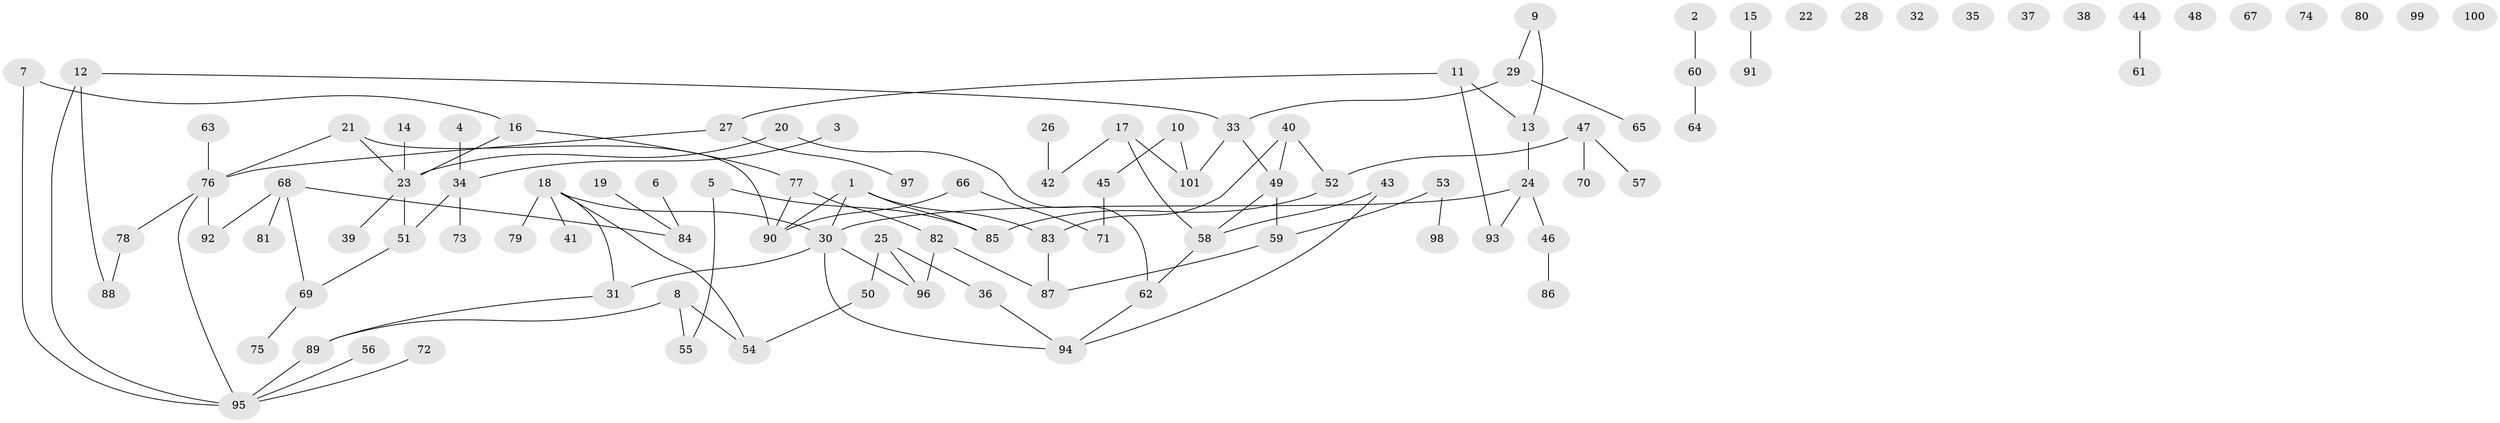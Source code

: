 // coarse degree distribution, {1: 0.3, 0: 0.375, 4: 0.175, 2: 0.05, 13: 0.025, 3: 0.025, 5: 0.05}
// Generated by graph-tools (version 1.1) at 2025/43/03/04/25 21:43:13]
// undirected, 101 vertices, 108 edges
graph export_dot {
graph [start="1"]
  node [color=gray90,style=filled];
  1;
  2;
  3;
  4;
  5;
  6;
  7;
  8;
  9;
  10;
  11;
  12;
  13;
  14;
  15;
  16;
  17;
  18;
  19;
  20;
  21;
  22;
  23;
  24;
  25;
  26;
  27;
  28;
  29;
  30;
  31;
  32;
  33;
  34;
  35;
  36;
  37;
  38;
  39;
  40;
  41;
  42;
  43;
  44;
  45;
  46;
  47;
  48;
  49;
  50;
  51;
  52;
  53;
  54;
  55;
  56;
  57;
  58;
  59;
  60;
  61;
  62;
  63;
  64;
  65;
  66;
  67;
  68;
  69;
  70;
  71;
  72;
  73;
  74;
  75;
  76;
  77;
  78;
  79;
  80;
  81;
  82;
  83;
  84;
  85;
  86;
  87;
  88;
  89;
  90;
  91;
  92;
  93;
  94;
  95;
  96;
  97;
  98;
  99;
  100;
  101;
  1 -- 30;
  1 -- 83;
  1 -- 85;
  1 -- 90;
  2 -- 60;
  3 -- 34;
  4 -- 34;
  5 -- 55;
  5 -- 85;
  6 -- 84;
  7 -- 16;
  7 -- 95;
  8 -- 54;
  8 -- 55;
  8 -- 89;
  9 -- 13;
  9 -- 29;
  10 -- 45;
  10 -- 101;
  11 -- 13;
  11 -- 27;
  11 -- 93;
  12 -- 33;
  12 -- 88;
  12 -- 95;
  13 -- 24;
  14 -- 23;
  15 -- 91;
  16 -- 23;
  16 -- 77;
  17 -- 42;
  17 -- 58;
  17 -- 101;
  18 -- 30;
  18 -- 31;
  18 -- 41;
  18 -- 54;
  18 -- 79;
  19 -- 84;
  20 -- 23;
  20 -- 62;
  21 -- 23;
  21 -- 76;
  21 -- 90;
  23 -- 39;
  23 -- 51;
  24 -- 30;
  24 -- 46;
  24 -- 93;
  25 -- 36;
  25 -- 50;
  25 -- 96;
  26 -- 42;
  27 -- 76;
  27 -- 97;
  29 -- 33;
  29 -- 65;
  30 -- 31;
  30 -- 94;
  30 -- 96;
  31 -- 89;
  33 -- 49;
  33 -- 101;
  34 -- 51;
  34 -- 73;
  36 -- 94;
  40 -- 49;
  40 -- 52;
  40 -- 83;
  43 -- 58;
  43 -- 94;
  44 -- 61;
  45 -- 71;
  46 -- 86;
  47 -- 52;
  47 -- 57;
  47 -- 70;
  49 -- 58;
  49 -- 59;
  50 -- 54;
  51 -- 69;
  52 -- 85;
  53 -- 59;
  53 -- 98;
  56 -- 95;
  58 -- 62;
  59 -- 87;
  60 -- 64;
  62 -- 94;
  63 -- 76;
  66 -- 71;
  66 -- 90;
  68 -- 69;
  68 -- 81;
  68 -- 84;
  68 -- 92;
  69 -- 75;
  72 -- 95;
  76 -- 78;
  76 -- 92;
  76 -- 95;
  77 -- 82;
  77 -- 90;
  78 -- 88;
  82 -- 87;
  82 -- 96;
  83 -- 87;
  89 -- 95;
}
